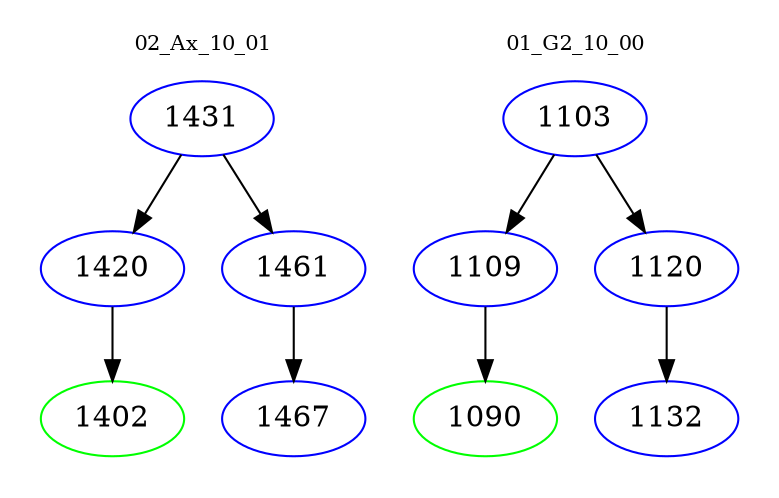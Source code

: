 digraph{
subgraph cluster_0 {
color = white
label = "02_Ax_10_01";
fontsize=10;
T0_1431 [label="1431", color="blue"]
T0_1431 -> T0_1420 [color="black"]
T0_1420 [label="1420", color="blue"]
T0_1420 -> T0_1402 [color="black"]
T0_1402 [label="1402", color="green"]
T0_1431 -> T0_1461 [color="black"]
T0_1461 [label="1461", color="blue"]
T0_1461 -> T0_1467 [color="black"]
T0_1467 [label="1467", color="blue"]
}
subgraph cluster_1 {
color = white
label = "01_G2_10_00";
fontsize=10;
T1_1103 [label="1103", color="blue"]
T1_1103 -> T1_1109 [color="black"]
T1_1109 [label="1109", color="blue"]
T1_1109 -> T1_1090 [color="black"]
T1_1090 [label="1090", color="green"]
T1_1103 -> T1_1120 [color="black"]
T1_1120 [label="1120", color="blue"]
T1_1120 -> T1_1132 [color="black"]
T1_1132 [label="1132", color="blue"]
}
}
